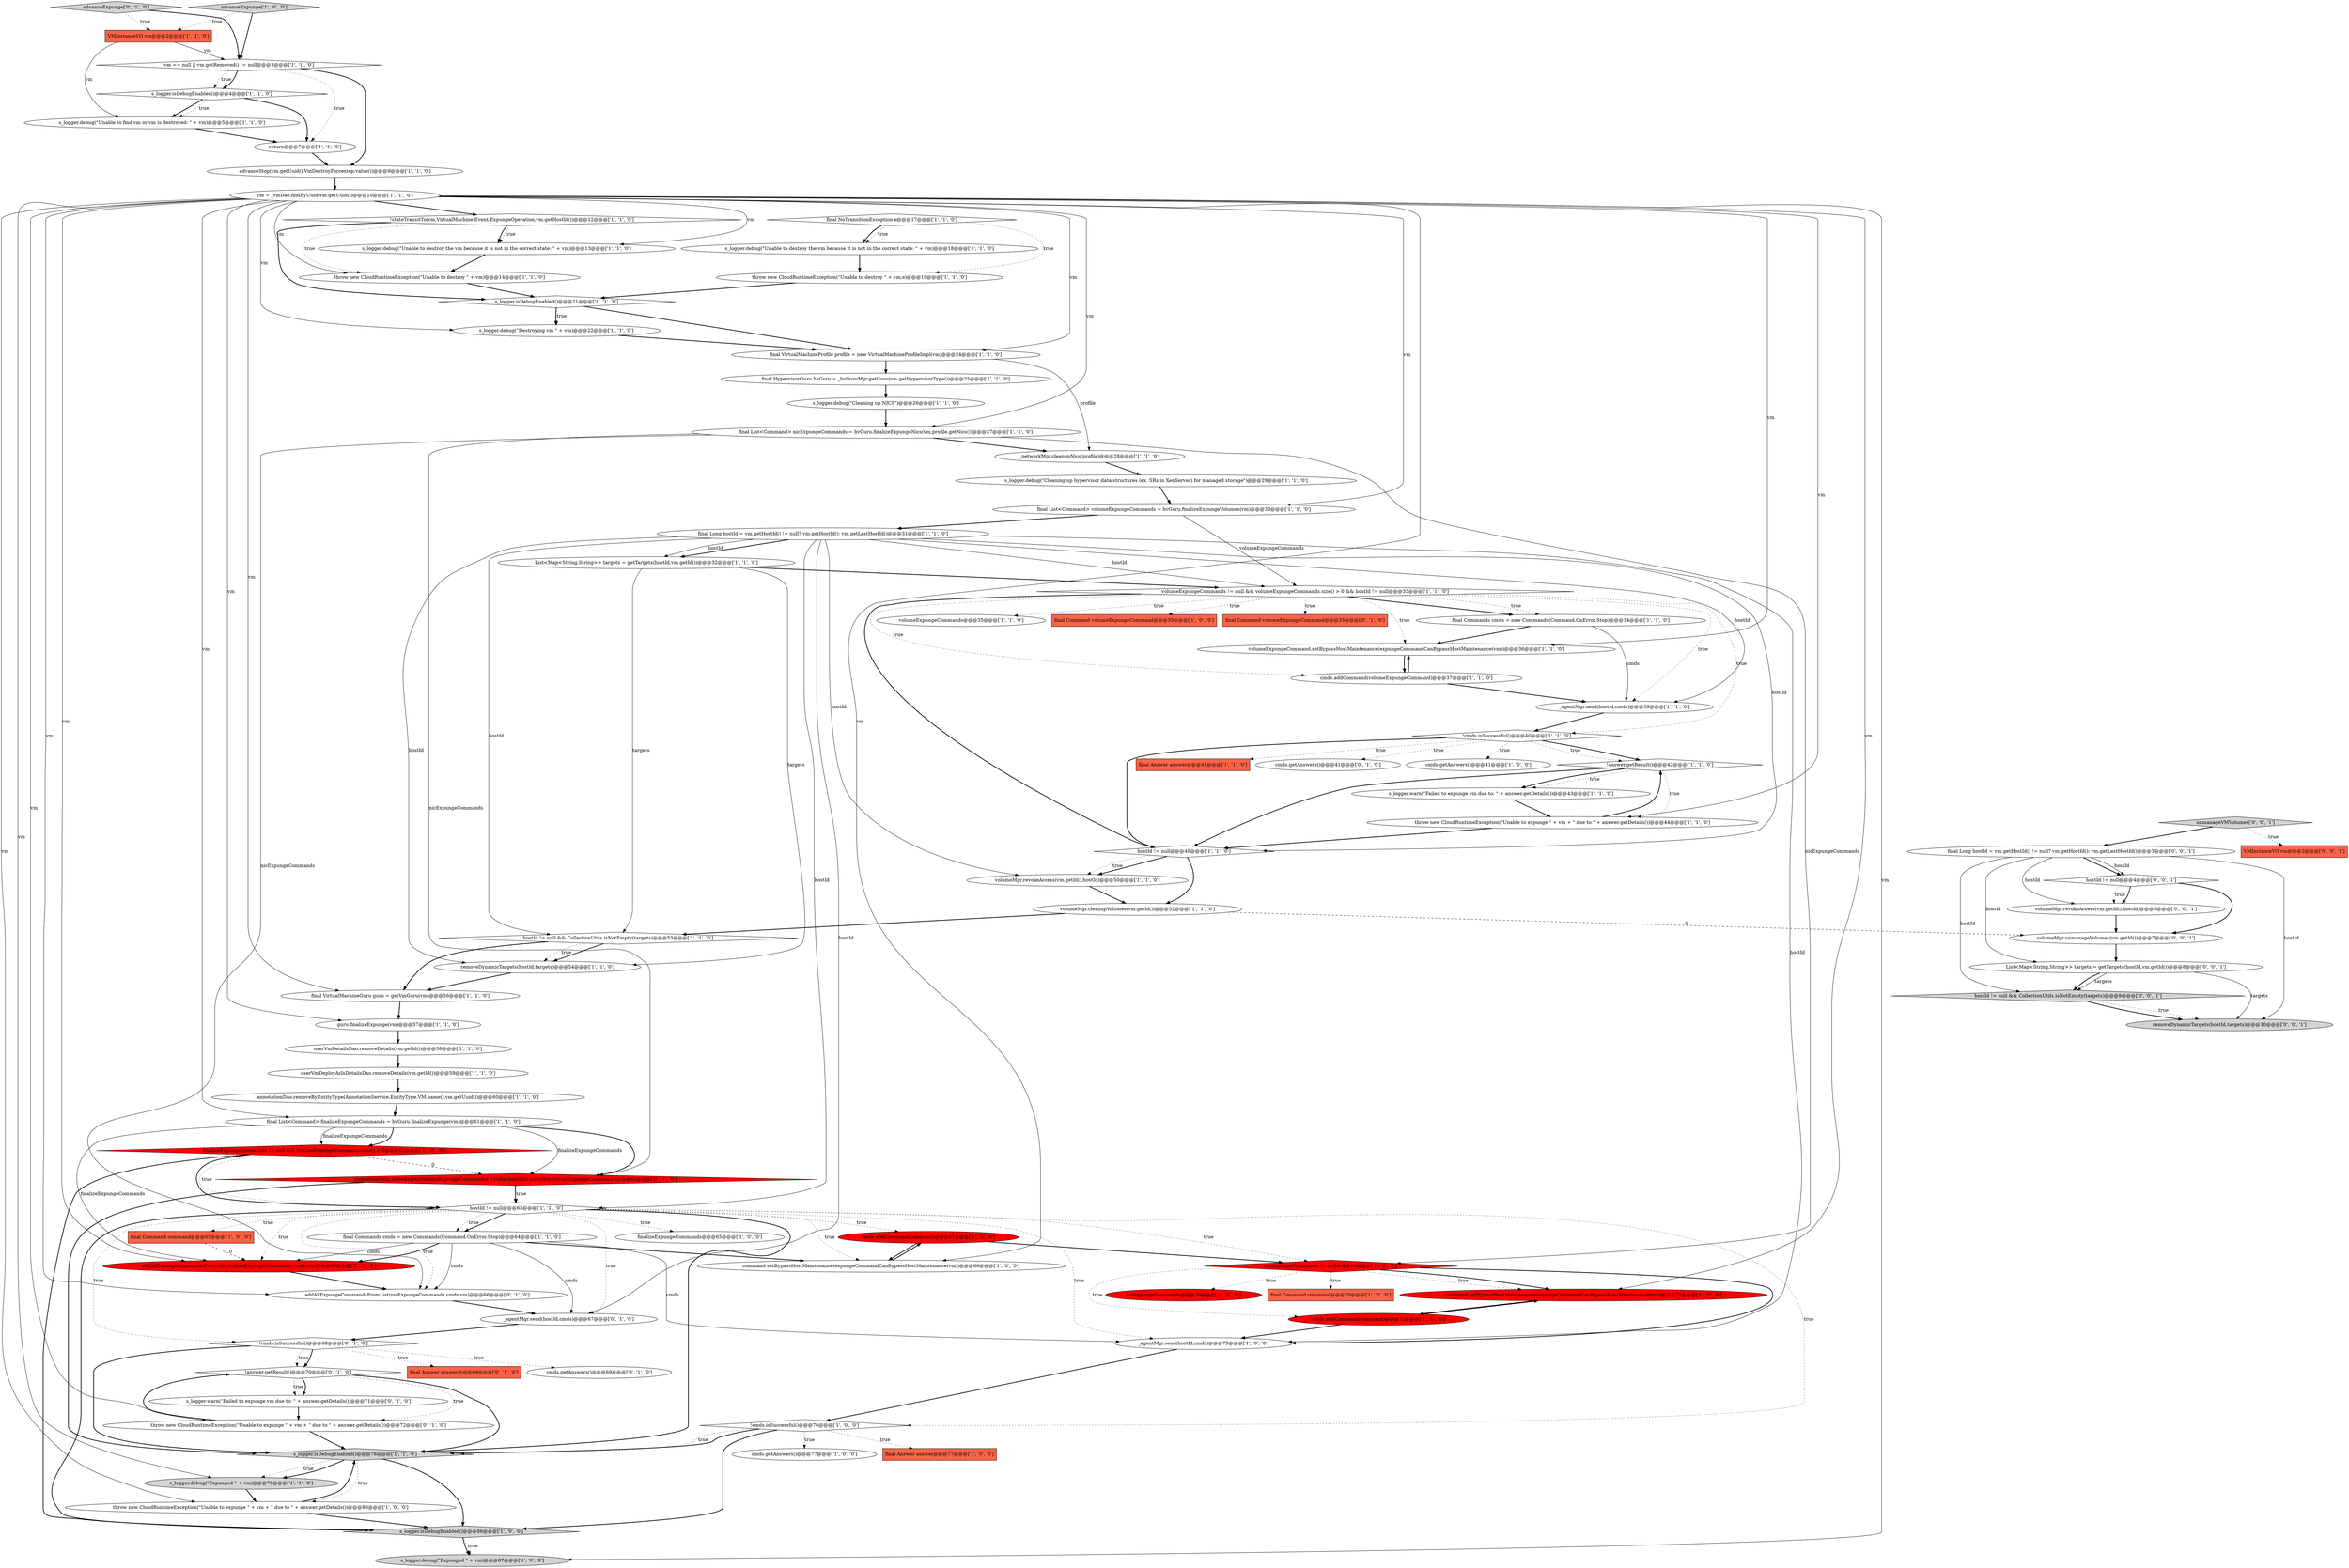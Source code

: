 digraph {
42 [style = filled, label = "final Command volumeExpungeCommand@@@35@@@['1', '0', '0']", fillcolor = tomato, shape = box image = "AAA0AAABBB1BBB"];
75 [style = filled, label = "cmds.getAnswers()@@@41@@@['0', '1', '0']", fillcolor = white, shape = ellipse image = "AAA0AAABBB2BBB"];
16 [style = filled, label = "s_logger.debug(\"Cleaning up NICS\")@@@26@@@['1', '1', '0']", fillcolor = white, shape = ellipse image = "AAA0AAABBB1BBB"];
40 [style = filled, label = "annotationDao.removeByEntityType(AnnotationService.EntityType.VM.name(),vm.getUuid())@@@60@@@['1', '1', '0']", fillcolor = white, shape = ellipse image = "AAA0AAABBB1BBB"];
43 [style = filled, label = "command.setBypassHostMaintenance(expungeCommandCanBypassHostMaintenance(vm))@@@71@@@['1', '0', '0']", fillcolor = red, shape = ellipse image = "AAA1AAABBB1BBB"];
88 [style = filled, label = "unmanageVMVolumes['0', '0', '1']", fillcolor = lightgray, shape = diamond image = "AAA0AAABBB3BBB"];
74 [style = filled, label = "!cmds.isSuccessful()@@@68@@@['0', '1', '0']", fillcolor = white, shape = diamond image = "AAA0AAABBB2BBB"];
77 [style = filled, label = "cmds.getAnswers()@@@69@@@['0', '1', '0']", fillcolor = white, shape = ellipse image = "AAA0AAABBB2BBB"];
68 [style = filled, label = "finalizeExpungeCommands != null && finalizeExpungeCommands.size() > 0@@@62@@@['1', '0', '0']", fillcolor = red, shape = diamond image = "AAA1AAABBB1BBB"];
17 [style = filled, label = "s_logger.debug(\"Cleaning up hypervisor data structures (ex. SRs in XenServer) for managed storage\")@@@29@@@['1', '1', '0']", fillcolor = white, shape = ellipse image = "AAA0AAABBB1BBB"];
72 [style = filled, label = "final Answer answer@@@69@@@['0', '1', '0']", fillcolor = tomato, shape = box image = "AAA0AAABBB2BBB"];
37 [style = filled, label = "final Answer answer@@@77@@@['1', '0', '0']", fillcolor = tomato, shape = box image = "AAA0AAABBB1BBB"];
15 [style = filled, label = "guru.finalizeExpunge(vm)@@@57@@@['1', '1', '0']", fillcolor = white, shape = ellipse image = "AAA0AAABBB1BBB"];
19 [style = filled, label = "s_logger.debug(\"Unable to destroy the vm because it is not in the correct state: \" + vm)@@@18@@@['1', '1', '0']", fillcolor = white, shape = ellipse image = "AAA0AAABBB1BBB"];
71 [style = filled, label = "addAllExpungeCommandsFromList(finalizeExpungeCommands,cmds,vm)@@@65@@@['0', '1', '0']", fillcolor = red, shape = ellipse image = "AAA1AAABBB2BBB"];
86 [style = filled, label = "List<Map<String,String>> targets = getTargets(hostId,vm.getId())@@@8@@@['0', '0', '1']", fillcolor = white, shape = ellipse image = "AAA0AAABBB3BBB"];
5 [style = filled, label = "cmds.addCommand(command)@@@67@@@['1', '0', '0']", fillcolor = red, shape = ellipse image = "AAA1AAABBB1BBB"];
76 [style = filled, label = "addAllExpungeCommandsFromList(nicExpungeCommands,cmds,vm)@@@66@@@['0', '1', '0']", fillcolor = white, shape = ellipse image = "AAA0AAABBB2BBB"];
12 [style = filled, label = "_agentMgr.send(hostId,cmds)@@@39@@@['1', '1', '0']", fillcolor = white, shape = ellipse image = "AAA0AAABBB1BBB"];
87 [style = filled, label = "hostId != null && CollectionUtils.isNotEmpty(targets)@@@9@@@['0', '0', '1']", fillcolor = lightgray, shape = diamond image = "AAA0AAABBB3BBB"];
11 [style = filled, label = "final List<Command> nicExpungeCommands = hvGuru.finalizeExpungeNics(vm,profile.getNics())@@@27@@@['1', '1', '0']", fillcolor = white, shape = ellipse image = "AAA0AAABBB1BBB"];
67 [style = filled, label = "command.setBypassHostMaintenance(expungeCommandCanBypassHostMaintenance(vm))@@@66@@@['1', '0', '0']", fillcolor = white, shape = ellipse image = "AAA0AAABBB1BBB"];
8 [style = filled, label = "cmds.getAnswers()@@@41@@@['1', '0', '0']", fillcolor = white, shape = ellipse image = "AAA0AAABBB1BBB"];
56 [style = filled, label = "throw new CloudRuntimeException(\"Unable to expunge \" + vm + \" due to \" + answer.getDetails())@@@80@@@['1', '0', '0']", fillcolor = white, shape = ellipse image = "AAA0AAABBB1BBB"];
23 [style = filled, label = "volumeExpungeCommand.setBypassHostMaintenance(expungeCommandCanBypassHostMaintenance(vm))@@@36@@@['1', '1', '0']", fillcolor = white, shape = ellipse image = "AAA0AAABBB1BBB"];
1 [style = filled, label = "return@@@7@@@['1', '1', '0']", fillcolor = white, shape = ellipse image = "AAA0AAABBB1BBB"];
50 [style = filled, label = "_agentMgr.send(hostId,cmds)@@@75@@@['1', '0', '0']", fillcolor = white, shape = ellipse image = "AAA0AAABBB1BBB"];
6 [style = filled, label = "s_logger.debug(\"Destroying vm \" + vm)@@@22@@@['1', '1', '0']", fillcolor = white, shape = ellipse image = "AAA0AAABBB1BBB"];
91 [style = filled, label = "final Long hostId = vm.getHostId() != null? vm.getHostId(): vm.getLastHostId()@@@3@@@['0', '0', '1']", fillcolor = white, shape = ellipse image = "AAA0AAABBB3BBB"];
7 [style = filled, label = "throw new CloudRuntimeException(\"Unable to destroy \" + vm)@@@14@@@['1', '1', '0']", fillcolor = white, shape = ellipse image = "AAA0AAABBB1BBB"];
18 [style = filled, label = "final List<Command> finalizeExpungeCommands = hvGuru.finalizeExpunge(vm)@@@61@@@['1', '1', '0']", fillcolor = white, shape = ellipse image = "AAA0AAABBB1BBB"];
28 [style = filled, label = "hostId != null && CollectionUtils.isNotEmpty(targets)@@@53@@@['1', '1', '0']", fillcolor = white, shape = diamond image = "AAA0AAABBB1BBB"];
27 [style = filled, label = "volumeMgr.revokeAccess(vm.getId(),hostId)@@@50@@@['1', '1', '0']", fillcolor = white, shape = ellipse image = "AAA0AAABBB1BBB"];
13 [style = filled, label = "s_logger.isDebugEnabled()@@@21@@@['1', '1', '0']", fillcolor = white, shape = diamond image = "AAA0AAABBB1BBB"];
61 [style = filled, label = "volumeMgr.cleanupVolumes(vm.getId())@@@52@@@['1', '1', '0']", fillcolor = white, shape = ellipse image = "AAA0AAABBB1BBB"];
35 [style = filled, label = "s_logger.debug(\"Unable to find vm or vm is destroyed: \" + vm)@@@5@@@['1', '1', '0']", fillcolor = white, shape = ellipse image = "AAA0AAABBB1BBB"];
89 [style = filled, label = "volumeMgr.revokeAccess(vm.getId(),hostId)@@@5@@@['0', '0', '1']", fillcolor = white, shape = ellipse image = "AAA0AAABBB3BBB"];
82 [style = filled, label = "throw new CloudRuntimeException(\"Unable to expunge \" + vm + \" due to \" + answer.getDetails())@@@72@@@['0', '1', '0']", fillcolor = white, shape = ellipse image = "AAA0AAABBB2BBB"];
73 [style = filled, label = "advanceExpunge['0', '1', '0']", fillcolor = lightgray, shape = diamond image = "AAA0AAABBB2BBB"];
78 [style = filled, label = "CollectionUtils.isNotEmpty(finalizeExpungeCommands) || CollectionUtils.isNotEmpty(nicExpungeCommands)@@@62@@@['0', '1', '0']", fillcolor = red, shape = diamond image = "AAA1AAABBB2BBB"];
0 [style = filled, label = "vm == null || vm.getRemoved() != null@@@3@@@['1', '1', '0']", fillcolor = white, shape = diamond image = "AAA0AAABBB1BBB"];
62 [style = filled, label = "final Commands cmds = new Commands(Command.OnError.Stop)@@@64@@@['1', '1', '0']", fillcolor = white, shape = ellipse image = "AAA0AAABBB1BBB"];
79 [style = filled, label = "_agentMgr.send(hostId,cmds)@@@67@@@['0', '1', '0']", fillcolor = white, shape = ellipse image = "AAA0AAABBB2BBB"];
59 [style = filled, label = "hostId != null@@@63@@@['1', '1', '0']", fillcolor = white, shape = diamond image = "AAA0AAABBB1BBB"];
36 [style = filled, label = "volumeExpungeCommands != null && volumeExpungeCommands.size() > 0 && hostId != null@@@33@@@['1', '1', '0']", fillcolor = white, shape = diamond image = "AAA0AAABBB1BBB"];
90 [style = filled, label = "hostId != null@@@4@@@['0', '0', '1']", fillcolor = white, shape = diamond image = "AAA0AAABBB3BBB"];
33 [style = filled, label = "nicExpungeCommands != null@@@69@@@['1', '0', '0']", fillcolor = red, shape = diamond image = "AAA1AAABBB1BBB"];
2 [style = filled, label = "s_logger.warn(\"Failed to expunge vm due to: \" + answer.getDetails())@@@43@@@['1', '1', '0']", fillcolor = white, shape = ellipse image = "AAA0AAABBB1BBB"];
38 [style = filled, label = "VMInstanceVO vm@@@2@@@['1', '1', '0']", fillcolor = tomato, shape = box image = "AAA0AAABBB1BBB"];
46 [style = filled, label = "s_logger.debug(\"Expunged \" + vm)@@@79@@@['1', '1', '0']", fillcolor = lightgray, shape = ellipse image = "AAA0AAABBB1BBB"];
63 [style = filled, label = "final VirtualMachineProfile profile = new VirtualMachineProfileImpl(vm)@@@24@@@['1', '1', '0']", fillcolor = white, shape = ellipse image = "AAA0AAABBB1BBB"];
22 [style = filled, label = "cmds.addCommand(volumeExpungeCommand)@@@37@@@['1', '1', '0']", fillcolor = white, shape = ellipse image = "AAA0AAABBB1BBB"];
83 [style = filled, label = "removeDynamicTargets(hostId,targets)@@@10@@@['0', '0', '1']", fillcolor = lightgray, shape = ellipse image = "AAA0AAABBB3BBB"];
48 [style = filled, label = "final Long hostId = vm.getHostId() != null? vm.getHostId(): vm.getLastHostId()@@@31@@@['1', '1', '0']", fillcolor = white, shape = ellipse image = "AAA0AAABBB1BBB"];
25 [style = filled, label = "userVmDetailsDao.removeDetails(vm.getId())@@@58@@@['1', '1', '0']", fillcolor = white, shape = ellipse image = "AAA0AAABBB1BBB"];
55 [style = filled, label = "throw new CloudRuntimeException(\"Unable to destroy \" + vm,e)@@@19@@@['1', '1', '0']", fillcolor = white, shape = ellipse image = "AAA0AAABBB1BBB"];
70 [style = filled, label = "final Command volumeExpungeCommand@@@35@@@['0', '1', '0']", fillcolor = tomato, shape = box image = "AAA0AAABBB2BBB"];
41 [style = filled, label = "final List<Command> volumeExpungeCommands = hvGuru.finalizeExpungeVolumes(vm)@@@30@@@['1', '1', '0']", fillcolor = white, shape = ellipse image = "AAA0AAABBB1BBB"];
69 [style = filled, label = "s_logger.debug(\"Expunged \" + vm)@@@87@@@['1', '0', '0']", fillcolor = lightgray, shape = ellipse image = "AAA0AAABBB1BBB"];
20 [style = filled, label = "!cmds.isSuccessful()@@@40@@@['1', '1', '0']", fillcolor = white, shape = diamond image = "AAA0AAABBB1BBB"];
4 [style = filled, label = "finalizeExpungeCommands@@@65@@@['1', '0', '0']", fillcolor = white, shape = ellipse image = "AAA0AAABBB1BBB"];
45 [style = filled, label = "s_logger.debug(\"Unable to destroy the vm because it is not in the correct state: \" + vm)@@@13@@@['1', '1', '0']", fillcolor = white, shape = ellipse image = "AAA0AAABBB1BBB"];
26 [style = filled, label = "final Answer answer@@@41@@@['1', '1', '0']", fillcolor = tomato, shape = box image = "AAA0AAABBB1BBB"];
30 [style = filled, label = "vm = _vmDao.findByUuid(vm.getUuid())@@@10@@@['1', '1', '0']", fillcolor = white, shape = ellipse image = "AAA0AAABBB1BBB"];
84 [style = filled, label = "volumeMgr.unmanageVolumes(vm.getId())@@@7@@@['0', '0', '1']", fillcolor = white, shape = ellipse image = "AAA0AAABBB3BBB"];
81 [style = filled, label = "!answer.getResult()@@@70@@@['0', '1', '0']", fillcolor = white, shape = diamond image = "AAA0AAABBB2BBB"];
24 [style = filled, label = "!stateTransitTo(vm,VirtualMachine.Event.ExpungeOperation,vm.getHostId())@@@12@@@['1', '1', '0']", fillcolor = white, shape = diamond image = "AAA0AAABBB1BBB"];
54 [style = filled, label = "advanceExpunge['1', '0', '0']", fillcolor = lightgray, shape = diamond image = "AAA0AAABBB1BBB"];
31 [style = filled, label = "userVmDeployAsIsDetailsDao.removeDetails(vm.getId())@@@59@@@['1', '1', '0']", fillcolor = white, shape = ellipse image = "AAA0AAABBB1BBB"];
44 [style = filled, label = "volumeExpungeCommands@@@35@@@['1', '1', '0']", fillcolor = white, shape = ellipse image = "AAA0AAABBB1BBB"];
34 [style = filled, label = "final HypervisorGuru hvGuru = _hvGuruMgr.getGuru(vm.getHypervisorType())@@@25@@@['1', '1', '0']", fillcolor = white, shape = ellipse image = "AAA0AAABBB1BBB"];
32 [style = filled, label = "advanceStop(vm.getUuid(),VmDestroyForcestop.value())@@@9@@@['1', '1', '0']", fillcolor = white, shape = ellipse image = "AAA0AAABBB1BBB"];
65 [style = filled, label = "s_logger.isDebugEnabled()@@@78@@@['1', '1', '0']", fillcolor = lightgray, shape = diamond image = "AAA0AAABBB1BBB"];
51 [style = filled, label = "List<Map<String,String>> targets = getTargets(hostId,vm.getId())@@@32@@@['1', '1', '0']", fillcolor = white, shape = ellipse image = "AAA0AAABBB1BBB"];
80 [style = filled, label = "s_logger.warn(\"Failed to expunge vm due to: \" + answer.getDetails())@@@71@@@['0', '1', '0']", fillcolor = white, shape = ellipse image = "AAA0AAABBB2BBB"];
29 [style = filled, label = "cmds.getAnswers()@@@77@@@['1', '0', '0']", fillcolor = white, shape = ellipse image = "AAA0AAABBB1BBB"];
52 [style = filled, label = "!answer.getResult()@@@42@@@['1', '1', '0']", fillcolor = white, shape = diamond image = "AAA0AAABBB1BBB"];
10 [style = filled, label = "hostId != null@@@49@@@['1', '1', '0']", fillcolor = white, shape = diamond image = "AAA0AAABBB1BBB"];
49 [style = filled, label = "throw new CloudRuntimeException(\"Unable to expunge \" + vm + \" due to \" + answer.getDetails())@@@44@@@['1', '1', '0']", fillcolor = white, shape = ellipse image = "AAA0AAABBB1BBB"];
39 [style = filled, label = "s_logger.isDebugEnabled()@@@86@@@['1', '0', '0']", fillcolor = lightgray, shape = diamond image = "AAA0AAABBB1BBB"];
21 [style = filled, label = "final Commands cmds = new Commands(Command.OnError.Stop)@@@34@@@['1', '1', '0']", fillcolor = white, shape = ellipse image = "AAA0AAABBB1BBB"];
66 [style = filled, label = "!cmds.isSuccessful()@@@76@@@['1', '0', '0']", fillcolor = white, shape = diamond image = "AAA0AAABBB1BBB"];
3 [style = filled, label = "removeDynamicTargets(hostId,targets)@@@54@@@['1', '1', '0']", fillcolor = white, shape = ellipse image = "AAA0AAABBB1BBB"];
85 [style = filled, label = "VMInstanceVO vm@@@2@@@['0', '0', '1']", fillcolor = tomato, shape = box image = "AAA0AAABBB3BBB"];
58 [style = filled, label = "_networkMgr.cleanupNics(profile)@@@28@@@['1', '1', '0']", fillcolor = white, shape = ellipse image = "AAA0AAABBB1BBB"];
14 [style = filled, label = "final NoTransitionException e@@@17@@@['1', '1', '0']", fillcolor = white, shape = diamond image = "AAA0AAABBB1BBB"];
57 [style = filled, label = "cmds.addCommand(command)@@@72@@@['1', '0', '0']", fillcolor = red, shape = ellipse image = "AAA1AAABBB1BBB"];
60 [style = filled, label = "final VirtualMachineGuru guru = getVmGuru(vm)@@@56@@@['1', '1', '0']", fillcolor = white, shape = ellipse image = "AAA0AAABBB1BBB"];
53 [style = filled, label = "final Command command@@@70@@@['1', '0', '0']", fillcolor = tomato, shape = box image = "AAA0AAABBB1BBB"];
64 [style = filled, label = "nicExpungeCommands@@@70@@@['1', '0', '0']", fillcolor = red, shape = ellipse image = "AAA1AAABBB1BBB"];
9 [style = filled, label = "final Command command@@@65@@@['1', '0', '0']", fillcolor = tomato, shape = box image = "AAA1AAABBB1BBB"];
47 [style = filled, label = "s_logger.isDebugEnabled()@@@4@@@['1', '1', '0']", fillcolor = white, shape = diamond image = "AAA0AAABBB1BBB"];
36->70 [style = dotted, label="true"];
59->76 [style = dotted, label="true"];
59->4 [style = dotted, label="true"];
14->19 [style = dotted, label="true"];
39->69 [style = bold, label=""];
74->65 [style = bold, label=""];
19->55 [style = bold, label=""];
30->43 [style = solid, label="vm"];
30->18 [style = solid, label="vm"];
15->25 [style = bold, label=""];
63->34 [style = bold, label=""];
59->62 [style = bold, label=""];
88->85 [style = dotted, label="true"];
36->21 [style = dotted, label="true"];
48->59 [style = solid, label="hostId"];
54->38 [style = dotted, label="true"];
55->13 [style = bold, label=""];
68->59 [style = dotted, label="true"];
74->81 [style = dotted, label="true"];
45->7 [style = bold, label=""];
62->67 [style = bold, label=""];
51->28 [style = solid, label="targets"];
25->31 [style = bold, label=""];
36->20 [style = dotted, label="true"];
58->17 [style = bold, label=""];
82->65 [style = bold, label=""];
41->48 [style = bold, label=""];
90->84 [style = bold, label=""];
48->51 [style = bold, label=""];
59->62 [style = dotted, label="true"];
80->82 [style = bold, label=""];
23->22 [style = bold, label=""];
41->36 [style = solid, label="volumeExpungeCommands"];
2->49 [style = bold, label=""];
86->87 [style = solid, label="targets"];
62->50 [style = solid, label="cmds"];
49->10 [style = bold, label=""];
59->71 [style = dotted, label="true"];
30->60 [style = solid, label="vm"];
62->71 [style = solid, label="cmds"];
31->40 [style = bold, label=""];
11->78 [style = solid, label="nicExpungeCommands"];
91->86 [style = solid, label="hostId"];
50->66 [style = bold, label=""];
48->12 [style = solid, label="hostId"];
30->69 [style = solid, label="vm"];
9->71 [style = dashed, label="0"];
28->3 [style = bold, label=""];
90->89 [style = bold, label=""];
30->11 [style = solid, label="vm"];
56->65 [style = bold, label=""];
13->63 [style = bold, label=""];
13->6 [style = dotted, label="true"];
18->68 [style = bold, label=""];
74->77 [style = dotted, label="true"];
3->60 [style = bold, label=""];
18->78 [style = bold, label=""];
10->61 [style = bold, label=""];
87->83 [style = dotted, label="true"];
33->57 [style = dotted, label="true"];
68->39 [style = bold, label=""];
5->33 [style = bold, label=""];
51->3 [style = solid, label="targets"];
78->59 [style = dotted, label="true"];
17->41 [style = bold, label=""];
86->83 [style = solid, label="targets"];
20->26 [style = dotted, label="true"];
81->82 [style = dotted, label="true"];
48->51 [style = solid, label="hostId"];
39->69 [style = dotted, label="true"];
65->46 [style = dotted, label="true"];
59->5 [style = dotted, label="true"];
59->39 [style = bold, label=""];
20->52 [style = bold, label=""];
30->15 [style = solid, label="vm"];
22->23 [style = bold, label=""];
33->50 [style = bold, label=""];
30->67 [style = solid, label="vm"];
30->49 [style = solid, label="vm"];
65->56 [style = dotted, label="true"];
59->66 [style = dotted, label="true"];
81->80 [style = bold, label=""];
21->12 [style = solid, label="cmds"];
68->78 [style = dashed, label="0"];
36->44 [style = dotted, label="true"];
52->2 [style = dotted, label="true"];
65->39 [style = bold, label=""];
1->32 [style = bold, label=""];
30->41 [style = solid, label="vm"];
30->63 [style = solid, label="vm"];
59->79 [style = dotted, label="true"];
30->46 [style = solid, label="vm"];
24->7 [style = dotted, label="true"];
59->9 [style = dotted, label="true"];
11->58 [style = bold, label=""];
61->28 [style = bold, label=""];
65->46 [style = bold, label=""];
91->90 [style = bold, label=""];
24->13 [style = bold, label=""];
47->1 [style = bold, label=""];
48->10 [style = solid, label="hostId"];
21->23 [style = bold, label=""];
66->65 [style = bold, label=""];
30->24 [style = bold, label=""];
33->64 [style = dotted, label="true"];
81->80 [style = dotted, label="true"];
48->50 [style = solid, label="hostId"];
46->56 [style = bold, label=""];
59->33 [style = dotted, label="true"];
91->87 [style = solid, label="hostId"];
87->83 [style = bold, label=""];
36->22 [style = dotted, label="true"];
28->3 [style = dotted, label="true"];
30->71 [style = solid, label="vm"];
30->23 [style = solid, label="vm"];
66->39 [style = bold, label=""];
78->59 [style = bold, label=""];
20->52 [style = dotted, label="true"];
59->65 [style = bold, label=""];
12->20 [style = bold, label=""];
14->19 [style = bold, label=""];
90->89 [style = dotted, label="true"];
32->30 [style = bold, label=""];
54->0 [style = bold, label=""];
24->45 [style = bold, label=""];
63->58 [style = solid, label="profile"];
71->76 [style = bold, label=""];
38->35 [style = solid, label="vm"];
33->53 [style = dotted, label="true"];
73->0 [style = bold, label=""];
59->50 [style = dotted, label="true"];
91->90 [style = solid, label="hostId"];
66->29 [style = dotted, label="true"];
5->67 [style = bold, label=""];
35->1 [style = bold, label=""];
78->65 [style = bold, label=""];
74->72 [style = dotted, label="true"];
51->36 [style = bold, label=""];
18->68 [style = solid, label="finalizeExpungeCommands"];
81->65 [style = bold, label=""];
28->60 [style = bold, label=""];
34->16 [style = bold, label=""];
33->43 [style = bold, label=""];
56->39 [style = bold, label=""];
11->76 [style = solid, label="nicExpungeCommands"];
24->45 [style = dotted, label="true"];
57->43 [style = bold, label=""];
30->6 [style = solid, label="vm"];
30->56 [style = solid, label="vm"];
48->36 [style = solid, label="hostId"];
48->3 [style = solid, label="hostId"];
0->32 [style = bold, label=""];
13->6 [style = bold, label=""];
6->63 [style = bold, label=""];
30->45 [style = solid, label="vm"];
36->23 [style = dotted, label="true"];
62->79 [style = solid, label="cmds"];
91->89 [style = solid, label="hostId"];
0->1 [style = dotted, label="true"];
36->10 [style = bold, label=""];
0->47 [style = dotted, label="true"];
7->13 [style = bold, label=""];
82->81 [style = bold, label=""];
89->84 [style = bold, label=""];
11->33 [style = solid, label="nicExpungeCommands"];
61->84 [style = dashed, label="0"];
48->28 [style = solid, label="hostId"];
52->49 [style = dotted, label="true"];
16->11 [style = bold, label=""];
43->57 [style = bold, label=""];
57->50 [style = bold, label=""];
48->27 [style = solid, label="hostId"];
30->76 [style = solid, label="vm"];
38->0 [style = solid, label="vm"];
33->43 [style = dotted, label="true"];
10->27 [style = bold, label=""];
20->8 [style = dotted, label="true"];
27->61 [style = bold, label=""];
73->38 [style = dotted, label="true"];
30->82 [style = solid, label="vm"];
18->71 [style = solid, label="finalizeExpungeCommands"];
60->15 [style = bold, label=""];
40->18 [style = bold, label=""];
52->2 [style = bold, label=""];
36->42 [style = dotted, label="true"];
52->10 [style = bold, label=""];
18->78 [style = solid, label="finalizeExpungeCommands"];
84->86 [style = bold, label=""];
47->35 [style = bold, label=""];
36->12 [style = dotted, label="true"];
20->10 [style = bold, label=""];
86->87 [style = bold, label=""];
74->81 [style = bold, label=""];
62->76 [style = solid, label="cmds"];
36->21 [style = bold, label=""];
0->47 [style = bold, label=""];
91->83 [style = solid, label="hostId"];
62->71 [style = bold, label=""];
49->52 [style = bold, label=""];
48->79 [style = solid, label="hostId"];
47->35 [style = dotted, label="true"];
22->12 [style = bold, label=""];
20->75 [style = dotted, label="true"];
59->67 [style = dotted, label="true"];
14->55 [style = dotted, label="true"];
68->59 [style = bold, label=""];
79->74 [style = bold, label=""];
67->5 [style = bold, label=""];
88->91 [style = bold, label=""];
76->79 [style = bold, label=""];
10->27 [style = dotted, label="true"];
66->65 [style = dotted, label="true"];
59->74 [style = dotted, label="true"];
30->7 [style = solid, label="vm"];
66->37 [style = dotted, label="true"];
}
